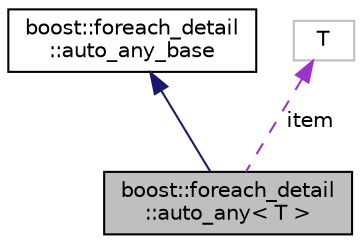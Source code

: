 digraph "boost::foreach_detail::auto_any&lt; T &gt;"
{
  edge [fontname="Helvetica",fontsize="10",labelfontname="Helvetica",labelfontsize="10"];
  node [fontname="Helvetica",fontsize="10",shape=record];
  Node1 [label="boost::foreach_detail\l::auto_any\< T \>",height=0.2,width=0.4,color="black", fillcolor="grey75", style="filled", fontcolor="black"];
  Node2 -> Node1 [dir="back",color="midnightblue",fontsize="10",style="solid",fontname="Helvetica"];
  Node2 [label="boost::foreach_detail\l::auto_any_base",height=0.2,width=0.4,color="black", fillcolor="white", style="filled",URL="$structboost_1_1foreach__detail_1_1auto__any__base.html"];
  Node3 -> Node1 [dir="back",color="darkorchid3",fontsize="10",style="dashed",label=" item" ,fontname="Helvetica"];
  Node3 [label="T",height=0.2,width=0.4,color="grey75", fillcolor="white", style="filled"];
}
